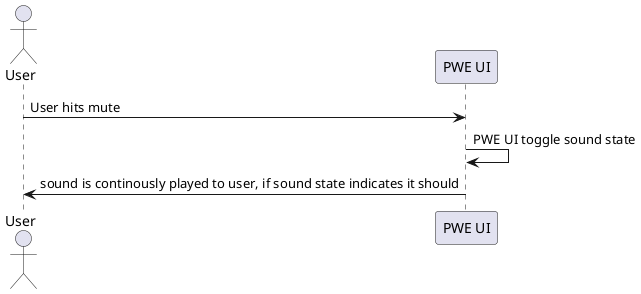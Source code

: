 @startuml
actor User as user
participant "PWE UI"  as pwe
user -> pwe : User hits mute
pwe -> pwe : PWE UI toggle sound state
pwe -> user : sound is continously played to user, if sound state indicates it should
@enduml
